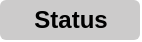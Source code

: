 <mxfile version="14.6.13" type="device"><diagram id="CkPutZOdcW8xef1BFsn_" name="Seite-1"><mxGraphModel dx="1086" dy="2135" grid="1" gridSize="10" guides="1" tooltips="1" connect="1" arrows="1" fold="1" page="1" pageScale="1" pageWidth="827" pageHeight="1169" math="0" shadow="0"><root><mxCell id="0"/><mxCell id="1" parent="0"/><mxCell id="jQJjq-PqPjkbpw5L7MAW-2" value="&lt;font color=&quot;#000000&quot;&gt;Status&lt;/font&gt;" style="dashed=0;html=1;rounded=1;fontSize=12;align=center;fontStyle=1;strokeWidth=2;fontColor=#42526E;fillColor=#CCCBCB;strokeColor=none;" vertex="1" parent="1"><mxGeometry x="40" y="-1120" width="70" height="20" as="geometry"/></mxCell></root></mxGraphModel></diagram></mxfile>